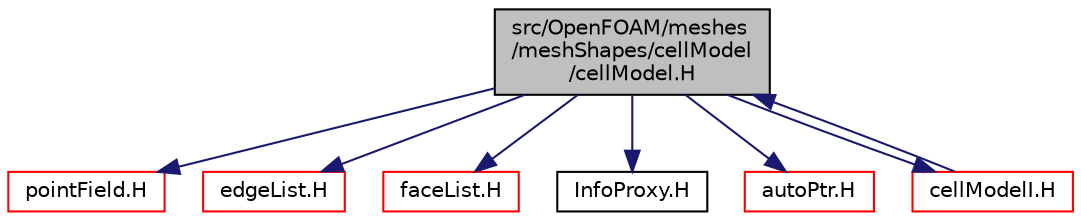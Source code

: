 digraph "src/OpenFOAM/meshes/meshShapes/cellModel/cellModel.H"
{
  bgcolor="transparent";
  edge [fontname="Helvetica",fontsize="10",labelfontname="Helvetica",labelfontsize="10"];
  node [fontname="Helvetica",fontsize="10",shape=record];
  Node1 [label="src/OpenFOAM/meshes\l/meshShapes/cellModel\l/cellModel.H",height=0.2,width=0.4,color="black", fillcolor="grey75", style="filled", fontcolor="black"];
  Node1 -> Node2 [color="midnightblue",fontsize="10",style="solid",fontname="Helvetica"];
  Node2 [label="pointField.H",height=0.2,width=0.4,color="red",URL="$a08946.html"];
  Node1 -> Node3 [color="midnightblue",fontsize="10",style="solid",fontname="Helvetica"];
  Node3 [label="edgeList.H",height=0.2,width=0.4,color="red",URL="$a08696.html"];
  Node1 -> Node4 [color="midnightblue",fontsize="10",style="solid",fontname="Helvetica"];
  Node4 [label="faceList.H",height=0.2,width=0.4,color="red",URL="$a08706.html"];
  Node1 -> Node5 [color="midnightblue",fontsize="10",style="solid",fontname="Helvetica"];
  Node5 [label="InfoProxy.H",height=0.2,width=0.4,color="black",URL="$a07942.html"];
  Node1 -> Node6 [color="midnightblue",fontsize="10",style="solid",fontname="Helvetica"];
  Node6 [label="autoPtr.H",height=0.2,width=0.4,color="red",URL="$a08615.html"];
  Node1 -> Node7 [color="midnightblue",fontsize="10",style="solid",fontname="Helvetica"];
  Node7 [label="cellModelI.H",height=0.2,width=0.4,color="red",URL="$a08678.html"];
  Node7 -> Node1 [color="midnightblue",fontsize="10",style="solid",fontname="Helvetica"];
}

